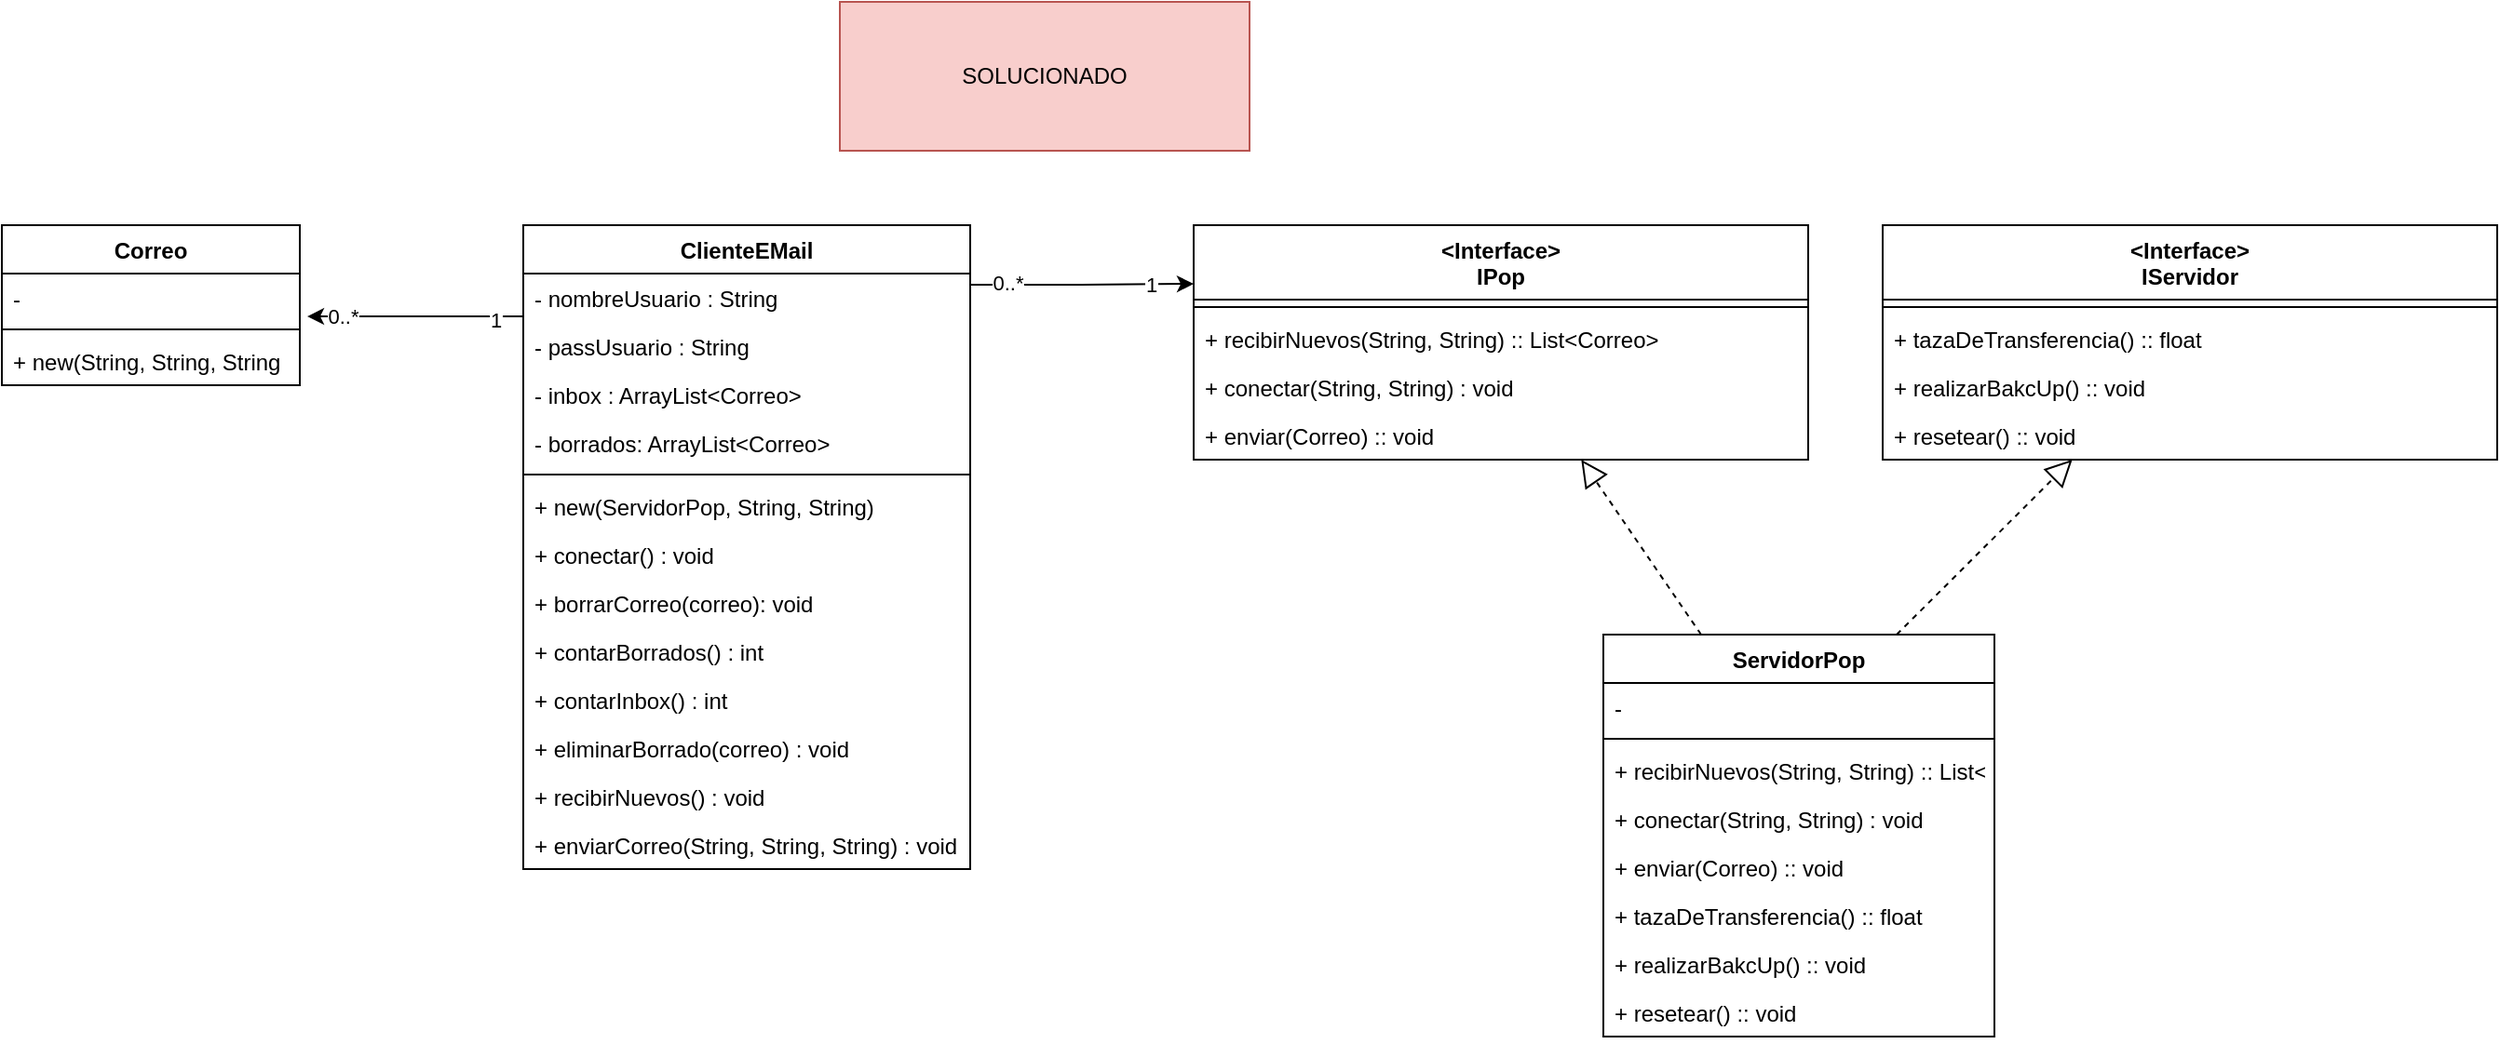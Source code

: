 <mxfile version="14.8.2" type="device"><diagram id="_JkWQcltdPZ474Fnuvsn" name="Page-1"><mxGraphModel dx="1422" dy="828" grid="1" gridSize="10" guides="1" tooltips="1" connect="1" arrows="1" fold="1" page="1" pageScale="1" pageWidth="827" pageHeight="1169" math="0" shadow="0"><root><mxCell id="0"/><mxCell id="1" parent="0"/><mxCell id="fgRulSYNObO8A0phLv91-17" value="Correo" style="swimlane;fontStyle=1;align=center;verticalAlign=top;childLayout=stackLayout;horizontal=1;startSize=26;horizontalStack=0;resizeParent=1;resizeParentMax=0;resizeLast=0;collapsible=1;marginBottom=0;" vertex="1" parent="1"><mxGeometry y="160" width="160" height="86" as="geometry"/></mxCell><mxCell id="fgRulSYNObO8A0phLv91-18" value="-" style="text;strokeColor=none;fillColor=none;align=left;verticalAlign=top;spacingLeft=4;spacingRight=4;overflow=hidden;rotatable=0;points=[[0,0.5],[1,0.5]];portConstraint=eastwest;" vertex="1" parent="fgRulSYNObO8A0phLv91-17"><mxGeometry y="26" width="160" height="26" as="geometry"/></mxCell><mxCell id="fgRulSYNObO8A0phLv91-19" value="" style="line;strokeWidth=1;fillColor=none;align=left;verticalAlign=middle;spacingTop=-1;spacingLeft=3;spacingRight=3;rotatable=0;labelPosition=right;points=[];portConstraint=eastwest;" vertex="1" parent="fgRulSYNObO8A0phLv91-17"><mxGeometry y="52" width="160" height="8" as="geometry"/></mxCell><mxCell id="fgRulSYNObO8A0phLv91-20" value="+ new(String, String, String" style="text;strokeColor=none;fillColor=none;align=left;verticalAlign=top;spacingLeft=4;spacingRight=4;overflow=hidden;rotatable=0;points=[[0,0.5],[1,0.5]];portConstraint=eastwest;" vertex="1" parent="fgRulSYNObO8A0phLv91-17"><mxGeometry y="60" width="160" height="26" as="geometry"/></mxCell><mxCell id="fgRulSYNObO8A0phLv91-21" value="&lt;Interface&gt;&#10;IServidor" style="swimlane;fontStyle=1;align=center;verticalAlign=top;childLayout=stackLayout;horizontal=1;startSize=40;horizontalStack=0;resizeParent=1;resizeParentMax=0;resizeLast=0;collapsible=1;marginBottom=0;" vertex="1" parent="1"><mxGeometry x="1010" y="160" width="330" height="126" as="geometry"/></mxCell><mxCell id="fgRulSYNObO8A0phLv91-23" value="" style="line;strokeWidth=1;fillColor=none;align=left;verticalAlign=middle;spacingTop=-1;spacingLeft=3;spacingRight=3;rotatable=0;labelPosition=right;points=[];portConstraint=eastwest;" vertex="1" parent="fgRulSYNObO8A0phLv91-21"><mxGeometry y="40" width="330" height="8" as="geometry"/></mxCell><mxCell id="fgRulSYNObO8A0phLv91-51" value="+ tazaDeTransferencia() :: float" style="text;strokeColor=none;fillColor=none;align=left;verticalAlign=top;spacingLeft=4;spacingRight=4;overflow=hidden;rotatable=0;points=[[0,0.5],[1,0.5]];portConstraint=eastwest;" vertex="1" parent="fgRulSYNObO8A0phLv91-21"><mxGeometry y="48" width="330" height="26" as="geometry"/></mxCell><mxCell id="fgRulSYNObO8A0phLv91-52" value="+ realizarBakcUp() :: void" style="text;strokeColor=none;fillColor=none;align=left;verticalAlign=top;spacingLeft=4;spacingRight=4;overflow=hidden;rotatable=0;points=[[0,0.5],[1,0.5]];portConstraint=eastwest;" vertex="1" parent="fgRulSYNObO8A0phLv91-21"><mxGeometry y="74" width="330" height="26" as="geometry"/></mxCell><mxCell id="fgRulSYNObO8A0phLv91-53" value="+ resetear() :: void" style="text;strokeColor=none;fillColor=none;align=left;verticalAlign=top;spacingLeft=4;spacingRight=4;overflow=hidden;rotatable=0;points=[[0,0.5],[1,0.5]];portConstraint=eastwest;" vertex="1" parent="fgRulSYNObO8A0phLv91-21"><mxGeometry y="100" width="330" height="26" as="geometry"/></mxCell><mxCell id="fgRulSYNObO8A0phLv91-25" value="ServidorPop" style="swimlane;fontStyle=1;align=center;verticalAlign=top;childLayout=stackLayout;horizontal=1;startSize=26;horizontalStack=0;resizeParent=1;resizeParentMax=0;resizeLast=0;collapsible=1;marginBottom=0;" vertex="1" parent="1"><mxGeometry x="860" y="380" width="210" height="216" as="geometry"/></mxCell><mxCell id="fgRulSYNObO8A0phLv91-26" value="-" style="text;strokeColor=none;fillColor=none;align=left;verticalAlign=top;spacingLeft=4;spacingRight=4;overflow=hidden;rotatable=0;points=[[0,0.5],[1,0.5]];portConstraint=eastwest;" vertex="1" parent="fgRulSYNObO8A0phLv91-25"><mxGeometry y="26" width="210" height="26" as="geometry"/></mxCell><mxCell id="fgRulSYNObO8A0phLv91-27" value="" style="line;strokeWidth=1;fillColor=none;align=left;verticalAlign=middle;spacingTop=-1;spacingLeft=3;spacingRight=3;rotatable=0;labelPosition=right;points=[];portConstraint=eastwest;" vertex="1" parent="fgRulSYNObO8A0phLv91-25"><mxGeometry y="52" width="210" height="8" as="geometry"/></mxCell><mxCell id="fgRulSYNObO8A0phLv91-43" value="+ recibirNuevos(String, String) :: List&lt;Correo&gt;" style="text;strokeColor=none;fillColor=none;align=left;verticalAlign=top;spacingLeft=4;spacingRight=4;overflow=hidden;rotatable=0;points=[[0,0.5],[1,0.5]];portConstraint=eastwest;" vertex="1" parent="fgRulSYNObO8A0phLv91-25"><mxGeometry y="60" width="210" height="26" as="geometry"/></mxCell><mxCell id="fgRulSYNObO8A0phLv91-44" value="+ conectar(String, String) : void" style="text;strokeColor=none;fillColor=none;align=left;verticalAlign=top;spacingLeft=4;spacingRight=4;overflow=hidden;rotatable=0;points=[[0,0.5],[1,0.5]];portConstraint=eastwest;" vertex="1" parent="fgRulSYNObO8A0phLv91-25"><mxGeometry y="86" width="210" height="26" as="geometry"/></mxCell><mxCell id="fgRulSYNObO8A0phLv91-28" value="+ enviar(Correo) :: void" style="text;strokeColor=none;fillColor=none;align=left;verticalAlign=top;spacingLeft=4;spacingRight=4;overflow=hidden;rotatable=0;points=[[0,0.5],[1,0.5]];portConstraint=eastwest;" vertex="1" parent="fgRulSYNObO8A0phLv91-25"><mxGeometry y="112" width="210" height="26" as="geometry"/></mxCell><mxCell id="fgRulSYNObO8A0phLv91-45" value="+ tazaDeTransferencia() :: float" style="text;strokeColor=none;fillColor=none;align=left;verticalAlign=top;spacingLeft=4;spacingRight=4;overflow=hidden;rotatable=0;points=[[0,0.5],[1,0.5]];portConstraint=eastwest;" vertex="1" parent="fgRulSYNObO8A0phLv91-25"><mxGeometry y="138" width="210" height="26" as="geometry"/></mxCell><mxCell id="fgRulSYNObO8A0phLv91-46" value="+ realizarBakcUp() :: void" style="text;strokeColor=none;fillColor=none;align=left;verticalAlign=top;spacingLeft=4;spacingRight=4;overflow=hidden;rotatable=0;points=[[0,0.5],[1,0.5]];portConstraint=eastwest;" vertex="1" parent="fgRulSYNObO8A0phLv91-25"><mxGeometry y="164" width="210" height="26" as="geometry"/></mxCell><mxCell id="fgRulSYNObO8A0phLv91-48" value="+ resetear() :: void" style="text;strokeColor=none;fillColor=none;align=left;verticalAlign=top;spacingLeft=4;spacingRight=4;overflow=hidden;rotatable=0;points=[[0,0.5],[1,0.5]];portConstraint=eastwest;" vertex="1" parent="fgRulSYNObO8A0phLv91-25"><mxGeometry y="190" width="210" height="26" as="geometry"/></mxCell><mxCell id="fgRulSYNObO8A0phLv91-29" value="ClienteEMail" style="swimlane;fontStyle=1;align=center;verticalAlign=top;childLayout=stackLayout;horizontal=1;startSize=26;horizontalStack=0;resizeParent=1;resizeParentMax=0;resizeLast=0;collapsible=1;marginBottom=0;" vertex="1" parent="1"><mxGeometry x="280" y="160" width="240" height="346" as="geometry"/></mxCell><mxCell id="fgRulSYNObO8A0phLv91-30" value="- nombreUsuario : String" style="text;strokeColor=none;fillColor=none;align=left;verticalAlign=top;spacingLeft=4;spacingRight=4;overflow=hidden;rotatable=0;points=[[0,0.5],[1,0.5]];portConstraint=eastwest;" vertex="1" parent="fgRulSYNObO8A0phLv91-29"><mxGeometry y="26" width="240" height="26" as="geometry"/></mxCell><mxCell id="fgRulSYNObO8A0phLv91-33" value="- passUsuario : String" style="text;strokeColor=none;fillColor=none;align=left;verticalAlign=top;spacingLeft=4;spacingRight=4;overflow=hidden;rotatable=0;points=[[0,0.5],[1,0.5]];portConstraint=eastwest;" vertex="1" parent="fgRulSYNObO8A0phLv91-29"><mxGeometry y="52" width="240" height="26" as="geometry"/></mxCell><mxCell id="fgRulSYNObO8A0phLv91-34" value="- inbox : ArrayList&lt;Correo&gt;" style="text;strokeColor=none;fillColor=none;align=left;verticalAlign=top;spacingLeft=4;spacingRight=4;overflow=hidden;rotatable=0;points=[[0,0.5],[1,0.5]];portConstraint=eastwest;" vertex="1" parent="fgRulSYNObO8A0phLv91-29"><mxGeometry y="78" width="240" height="26" as="geometry"/></mxCell><mxCell id="fgRulSYNObO8A0phLv91-35" value="- borrados: ArrayList&lt;Correo&gt;" style="text;strokeColor=none;fillColor=none;align=left;verticalAlign=top;spacingLeft=4;spacingRight=4;overflow=hidden;rotatable=0;points=[[0,0.5],[1,0.5]];portConstraint=eastwest;" vertex="1" parent="fgRulSYNObO8A0phLv91-29"><mxGeometry y="104" width="240" height="26" as="geometry"/></mxCell><mxCell id="fgRulSYNObO8A0phLv91-31" value="" style="line;strokeWidth=1;fillColor=none;align=left;verticalAlign=middle;spacingTop=-1;spacingLeft=3;spacingRight=3;rotatable=0;labelPosition=right;points=[];portConstraint=eastwest;" vertex="1" parent="fgRulSYNObO8A0phLv91-29"><mxGeometry y="130" width="240" height="8" as="geometry"/></mxCell><mxCell id="fgRulSYNObO8A0phLv91-32" value="+ new(ServidorPop, String, String)" style="text;strokeColor=none;fillColor=none;align=left;verticalAlign=top;spacingLeft=4;spacingRight=4;overflow=hidden;rotatable=0;points=[[0,0.5],[1,0.5]];portConstraint=eastwest;" vertex="1" parent="fgRulSYNObO8A0phLv91-29"><mxGeometry y="138" width="240" height="26" as="geometry"/></mxCell><mxCell id="fgRulSYNObO8A0phLv91-36" value="+ conectar() : void" style="text;strokeColor=none;fillColor=none;align=left;verticalAlign=top;spacingLeft=4;spacingRight=4;overflow=hidden;rotatable=0;points=[[0,0.5],[1,0.5]];portConstraint=eastwest;" vertex="1" parent="fgRulSYNObO8A0phLv91-29"><mxGeometry y="164" width="240" height="26" as="geometry"/></mxCell><mxCell id="fgRulSYNObO8A0phLv91-37" value="+ borrarCorreo(correo): void" style="text;strokeColor=none;fillColor=none;align=left;verticalAlign=top;spacingLeft=4;spacingRight=4;overflow=hidden;rotatable=0;points=[[0,0.5],[1,0.5]];portConstraint=eastwest;" vertex="1" parent="fgRulSYNObO8A0phLv91-29"><mxGeometry y="190" width="240" height="26" as="geometry"/></mxCell><mxCell id="fgRulSYNObO8A0phLv91-38" value="+ contarBorrados() : int" style="text;strokeColor=none;fillColor=none;align=left;verticalAlign=top;spacingLeft=4;spacingRight=4;overflow=hidden;rotatable=0;points=[[0,0.5],[1,0.5]];portConstraint=eastwest;" vertex="1" parent="fgRulSYNObO8A0phLv91-29"><mxGeometry y="216" width="240" height="26" as="geometry"/></mxCell><mxCell id="fgRulSYNObO8A0phLv91-39" value="+ contarInbox() : int" style="text;strokeColor=none;fillColor=none;align=left;verticalAlign=top;spacingLeft=4;spacingRight=4;overflow=hidden;rotatable=0;points=[[0,0.5],[1,0.5]];portConstraint=eastwest;" vertex="1" parent="fgRulSYNObO8A0phLv91-29"><mxGeometry y="242" width="240" height="26" as="geometry"/></mxCell><mxCell id="fgRulSYNObO8A0phLv91-40" value="+ eliminarBorrado(correo) : void" style="text;strokeColor=none;fillColor=none;align=left;verticalAlign=top;spacingLeft=4;spacingRight=4;overflow=hidden;rotatable=0;points=[[0,0.5],[1,0.5]];portConstraint=eastwest;" vertex="1" parent="fgRulSYNObO8A0phLv91-29"><mxGeometry y="268" width="240" height="26" as="geometry"/></mxCell><mxCell id="fgRulSYNObO8A0phLv91-41" value="+ recibirNuevos() : void" style="text;strokeColor=none;fillColor=none;align=left;verticalAlign=top;spacingLeft=4;spacingRight=4;overflow=hidden;rotatable=0;points=[[0,0.5],[1,0.5]];portConstraint=eastwest;" vertex="1" parent="fgRulSYNObO8A0phLv91-29"><mxGeometry y="294" width="240" height="26" as="geometry"/></mxCell><mxCell id="fgRulSYNObO8A0phLv91-42" value="+ enviarCorreo(String, String, String) : void" style="text;strokeColor=none;fillColor=none;align=left;verticalAlign=top;spacingLeft=4;spacingRight=4;overflow=hidden;rotatable=0;points=[[0,0.5],[1,0.5]];portConstraint=eastwest;" vertex="1" parent="fgRulSYNObO8A0phLv91-29"><mxGeometry y="320" width="240" height="26" as="geometry"/></mxCell><mxCell id="fgRulSYNObO8A0phLv91-54" style="edgeStyle=orthogonalEdgeStyle;rounded=0;orthogonalLoop=1;jettySize=auto;html=1;exitX=0;exitY=0.5;exitDx=0;exitDy=0;entryX=1.025;entryY=0.885;entryDx=0;entryDy=0;entryPerimeter=0;" edge="1" parent="1" source="fgRulSYNObO8A0phLv91-33" target="fgRulSYNObO8A0phLv91-18"><mxGeometry relative="1" as="geometry"><Array as="points"><mxPoint x="280" y="209"/></Array></mxGeometry></mxCell><mxCell id="fgRulSYNObO8A0phLv91-55" value="0..*" style="edgeLabel;html=1;align=center;verticalAlign=middle;resizable=0;points=[];" vertex="1" connectable="0" parent="fgRulSYNObO8A0phLv91-54"><mxGeometry x="0.712" relative="1" as="geometry"><mxPoint as="offset"/></mxGeometry></mxCell><mxCell id="fgRulSYNObO8A0phLv91-56" value="1" style="edgeLabel;html=1;align=center;verticalAlign=middle;resizable=0;points=[];" vertex="1" connectable="0" parent="fgRulSYNObO8A0phLv91-54"><mxGeometry x="-0.53" y="2" relative="1" as="geometry"><mxPoint as="offset"/></mxGeometry></mxCell><mxCell id="fgRulSYNObO8A0phLv91-57" style="edgeStyle=orthogonalEdgeStyle;rounded=0;orthogonalLoop=1;jettySize=auto;html=1;exitX=1;exitY=0.5;exitDx=0;exitDy=0;entryX=0;entryY=0.25;entryDx=0;entryDy=0;" edge="1" parent="1" source="fgRulSYNObO8A0phLv91-33" target="fgRulSYNObO8A0phLv91-65"><mxGeometry relative="1" as="geometry"><mxPoint x="610" y="250" as="targetPoint"/><Array as="points"><mxPoint x="520" y="192"/><mxPoint x="580" y="192"/></Array></mxGeometry></mxCell><mxCell id="fgRulSYNObO8A0phLv91-58" value="1" style="edgeLabel;html=1;align=center;verticalAlign=middle;resizable=0;points=[];" vertex="1" connectable="0" parent="fgRulSYNObO8A0phLv91-57"><mxGeometry x="0.7" relative="1" as="geometry"><mxPoint as="offset"/></mxGeometry></mxCell><mxCell id="fgRulSYNObO8A0phLv91-59" value="0..*" style="edgeLabel;html=1;align=center;verticalAlign=middle;resizable=0;points=[];" vertex="1" connectable="0" parent="fgRulSYNObO8A0phLv91-57"><mxGeometry x="-0.783" y="1" relative="1" as="geometry"><mxPoint x="21" y="-18" as="offset"/></mxGeometry></mxCell><mxCell id="fgRulSYNObO8A0phLv91-62" value="" style="endArrow=block;dashed=1;endFill=0;endSize=12;html=1;exitX=0.75;exitY=0;exitDx=0;exitDy=0;" edge="1" parent="1" source="fgRulSYNObO8A0phLv91-25" target="fgRulSYNObO8A0phLv91-21"><mxGeometry width="160" relative="1" as="geometry"><mxPoint x="850" y="230" as="sourcePoint"/><mxPoint x="1060" y="230" as="targetPoint"/></mxGeometry></mxCell><mxCell id="fgRulSYNObO8A0phLv91-63" value="SOLUCIONADO" style="text;html=1;strokeColor=#b85450;fillColor=#f8cecc;align=center;verticalAlign=middle;whiteSpace=wrap;rounded=0;" vertex="1" parent="1"><mxGeometry x="450" y="40" width="220" height="80" as="geometry"/></mxCell><mxCell id="fgRulSYNObO8A0phLv91-65" value="&lt;Interface&gt;&#10;IPop" style="swimlane;fontStyle=1;align=center;verticalAlign=top;childLayout=stackLayout;horizontal=1;startSize=40;horizontalStack=0;resizeParent=1;resizeParentMax=0;resizeLast=0;collapsible=1;marginBottom=0;" vertex="1" parent="1"><mxGeometry x="640" y="160" width="330" height="126" as="geometry"/></mxCell><mxCell id="fgRulSYNObO8A0phLv91-66" value="" style="line;strokeWidth=1;fillColor=none;align=left;verticalAlign=middle;spacingTop=-1;spacingLeft=3;spacingRight=3;rotatable=0;labelPosition=right;points=[];portConstraint=eastwest;" vertex="1" parent="fgRulSYNObO8A0phLv91-65"><mxGeometry y="40" width="330" height="8" as="geometry"/></mxCell><mxCell id="fgRulSYNObO8A0phLv91-67" value="+ recibirNuevos(String, String) :: List&lt;Correo&gt;" style="text;strokeColor=none;fillColor=none;align=left;verticalAlign=top;spacingLeft=4;spacingRight=4;overflow=hidden;rotatable=0;points=[[0,0.5],[1,0.5]];portConstraint=eastwest;" vertex="1" parent="fgRulSYNObO8A0phLv91-65"><mxGeometry y="48" width="330" height="26" as="geometry"/></mxCell><mxCell id="fgRulSYNObO8A0phLv91-68" value="+ conectar(String, String) : void" style="text;strokeColor=none;fillColor=none;align=left;verticalAlign=top;spacingLeft=4;spacingRight=4;overflow=hidden;rotatable=0;points=[[0,0.5],[1,0.5]];portConstraint=eastwest;" vertex="1" parent="fgRulSYNObO8A0phLv91-65"><mxGeometry y="74" width="330" height="26" as="geometry"/></mxCell><mxCell id="fgRulSYNObO8A0phLv91-69" value="+ enviar(Correo) :: void" style="text;strokeColor=none;fillColor=none;align=left;verticalAlign=top;spacingLeft=4;spacingRight=4;overflow=hidden;rotatable=0;points=[[0,0.5],[1,0.5]];portConstraint=eastwest;" vertex="1" parent="fgRulSYNObO8A0phLv91-65"><mxGeometry y="100" width="330" height="26" as="geometry"/></mxCell><mxCell id="fgRulSYNObO8A0phLv91-73" value="" style="endArrow=block;dashed=1;endFill=0;endSize=12;html=1;exitX=0.25;exitY=0;exitDx=0;exitDy=0;" edge="1" parent="1" source="fgRulSYNObO8A0phLv91-25" target="fgRulSYNObO8A0phLv91-65"><mxGeometry width="160" relative="1" as="geometry"><mxPoint x="860" y="265.566" as="sourcePoint"/><mxPoint x="970" y="252.539" as="targetPoint"/></mxGeometry></mxCell></root></mxGraphModel></diagram></mxfile>